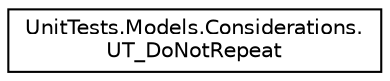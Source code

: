 digraph "Graphical Class Hierarchy"
{
 // LATEX_PDF_SIZE
  edge [fontname="Helvetica",fontsize="10",labelfontname="Helvetica",labelfontsize="10"];
  node [fontname="Helvetica",fontsize="10",shape=record];
  rankdir="LR";
  Node0 [label="UnitTests.Models.Considerations.\lUT_DoNotRepeat",height=0.2,width=0.4,color="black", fillcolor="white", style="filled",URL="$class_unit_tests_1_1_models_1_1_considerations_1_1_u_t___do_not_repeat.html",tooltip=" "];
}
